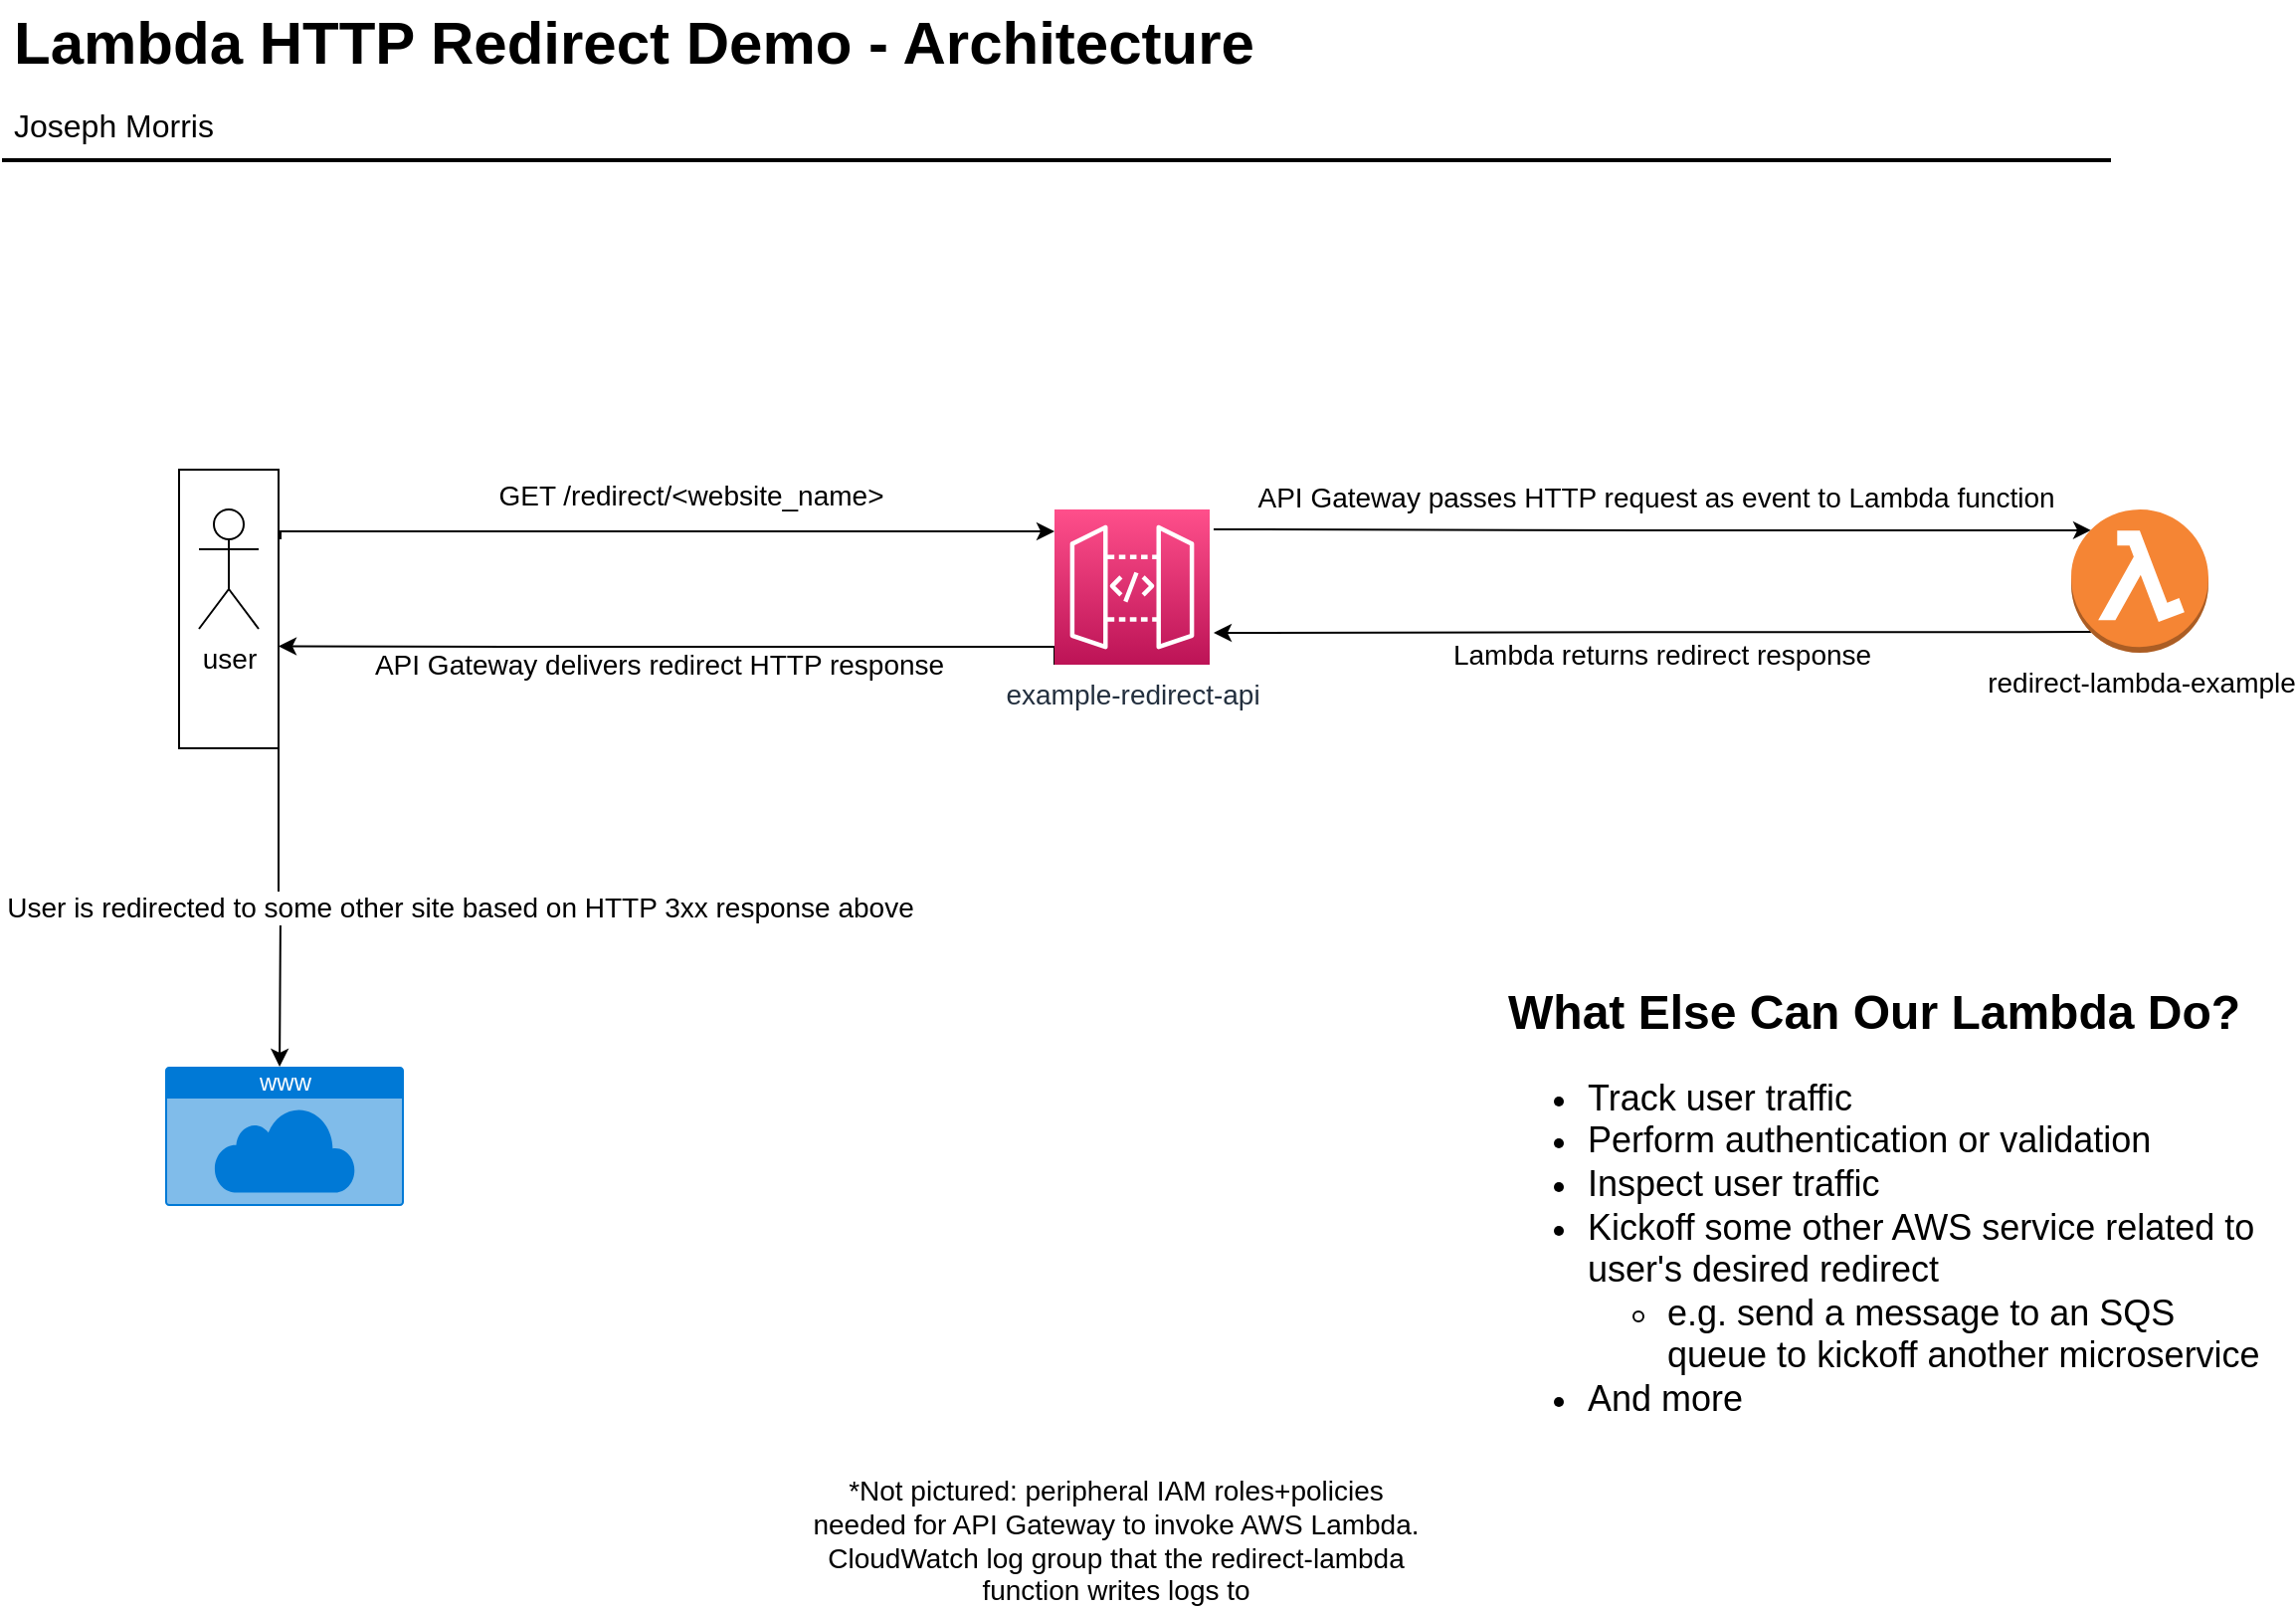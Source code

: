 <mxfile version="15.5.4" type="device"><diagram id="Ht1M8jgEwFfnCIfOTk4-" name="Page-1"><mxGraphModel dx="1673" dy="829" grid="1" gridSize="10" guides="1" tooltips="1" connect="1" arrows="1" fold="1" page="1" pageScale="1" pageWidth="1169" pageHeight="827" math="0" shadow="0"><root><mxCell id="0"/><mxCell id="1" parent="0"/><mxCell id="yhZvTM8VlQhfIVQSHp2Z-19" style="edgeStyle=orthogonalEdgeStyle;rounded=0;orthogonalLoop=1;jettySize=auto;html=1;exitX=1;exitY=1;exitDx=0;exitDy=0;" edge="1" parent="1" source="yhZvTM8VlQhfIVQSHp2Z-12"><mxGeometry relative="1" as="geometry"><mxPoint x="149.529" y="547" as="targetPoint"/></mxGeometry></mxCell><mxCell id="yhZvTM8VlQhfIVQSHp2Z-12" value="" style="rounded=0;whiteSpace=wrap;html=1;" vertex="1" parent="1"><mxGeometry x="99" y="247" width="50" height="140" as="geometry"/></mxCell><mxCell id="-QjtrjUzRDEMRZ5MF8oH-47" value="Lambda HTTP Redirect Demo - Architecture" style="text;html=1;resizable=0;points=[];autosize=1;align=left;verticalAlign=top;spacingTop=-4;fontSize=30;fontStyle=1" parent="1" vertex="1"><mxGeometry x="14" y="11.5" width="640" height="40" as="geometry"/></mxCell><mxCell id="-QjtrjUzRDEMRZ5MF8oH-48" value="Joseph Morris" style="text;html=1;resizable=0;points=[];autosize=1;align=left;verticalAlign=top;spacingTop=-4;fontSize=16;" parent="1" vertex="1"><mxGeometry x="14" y="61.5" width="120" height="20" as="geometry"/></mxCell><mxCell id="SCVMTBWpLvtzJIhz15lM-1" value="" style="line;strokeWidth=2;html=1;fontSize=14;" parent="1" vertex="1"><mxGeometry x="10" y="86.5" width="1060" height="10" as="geometry"/></mxCell><mxCell id="yhZvTM8VlQhfIVQSHp2Z-5" style="edgeStyle=orthogonalEdgeStyle;rounded=0;orthogonalLoop=1;jettySize=auto;html=1;exitX=1;exitY=0.25;exitDx=0;exitDy=0;entryX=0;entryY=0.141;entryDx=0;entryDy=0;entryPerimeter=0;fontSize=14;" edge="1" parent="1" target="yhZvTM8VlQhfIVQSHp2Z-3"><mxGeometry relative="1" as="geometry"><mxPoint x="150" y="282" as="sourcePoint"/><mxPoint x="530" y="278" as="targetPoint"/><Array as="points"><mxPoint x="150" y="278"/></Array></mxGeometry></mxCell><mxCell id="yhZvTM8VlQhfIVQSHp2Z-6" value="GET /redirect/&amp;lt;website_name&amp;gt;" style="edgeLabel;html=1;align=center;verticalAlign=middle;resizable=0;points=[];fontSize=14;" vertex="1" connectable="0" parent="yhZvTM8VlQhfIVQSHp2Z-5"><mxGeometry x="0.157" y="-1" relative="1" as="geometry"><mxPoint x="-18" y="-19" as="offset"/></mxGeometry></mxCell><mxCell id="yhZvTM8VlQhfIVQSHp2Z-1" value="user" style="shape=umlActor;verticalLabelPosition=bottom;verticalAlign=top;html=1;outlineConnect=0;fontSize=14;" vertex="1" parent="1"><mxGeometry x="109" y="267" width="30" height="60" as="geometry"/></mxCell><mxCell id="yhZvTM8VlQhfIVQSHp2Z-7" style="edgeStyle=orthogonalEdgeStyle;rounded=0;orthogonalLoop=1;jettySize=auto;html=1;entryX=0.145;entryY=0.145;entryDx=0;entryDy=0;entryPerimeter=0;fontSize=14;" edge="1" parent="1" target="yhZvTM8VlQhfIVQSHp2Z-4"><mxGeometry relative="1" as="geometry"><mxPoint x="619" y="277" as="sourcePoint"/></mxGeometry></mxCell><mxCell id="yhZvTM8VlQhfIVQSHp2Z-8" value="API Gateway passes HTTP request as event to Lambda function" style="edgeLabel;html=1;align=center;verticalAlign=middle;resizable=0;points=[];fontSize=14;" vertex="1" connectable="0" parent="yhZvTM8VlQhfIVQSHp2Z-7"><mxGeometry x="0.15" relative="1" as="geometry"><mxPoint x="-32" y="-17" as="offset"/></mxGeometry></mxCell><mxCell id="yhZvTM8VlQhfIVQSHp2Z-15" style="edgeStyle=orthogonalEdgeStyle;rounded=0;orthogonalLoop=1;jettySize=auto;html=1;exitX=0;exitY=1;exitDx=0;exitDy=0;exitPerimeter=0;entryX=1;entryY=0.634;entryDx=0;entryDy=0;entryPerimeter=0;fontSize=14;" edge="1" parent="1" source="yhZvTM8VlQhfIVQSHp2Z-3" target="yhZvTM8VlQhfIVQSHp2Z-12"><mxGeometry relative="1" as="geometry"><Array as="points"><mxPoint x="269" y="336"/><mxPoint x="269" y="336"/></Array></mxGeometry></mxCell><mxCell id="yhZvTM8VlQhfIVQSHp2Z-18" value="API Gateway delivers redirect HTTP response" style="edgeLabel;html=1;align=center;verticalAlign=middle;resizable=0;points=[];fontSize=14;" vertex="1" connectable="0" parent="yhZvTM8VlQhfIVQSHp2Z-15"><mxGeometry x="0.177" y="-3" relative="1" as="geometry"><mxPoint x="27" y="12" as="offset"/></mxGeometry></mxCell><mxCell id="yhZvTM8VlQhfIVQSHp2Z-3" value="example-redirect-api" style="sketch=0;points=[[0,0,0],[0.25,0,0],[0.5,0,0],[0.75,0,0],[1,0,0],[0,1,0],[0.25,1,0],[0.5,1,0],[0.75,1,0],[1,1,0],[0,0.25,0],[0,0.5,0],[0,0.75,0],[1,0.25,0],[1,0.5,0],[1,0.75,0]];outlineConnect=0;fontColor=#232F3E;gradientColor=#FF4F8B;gradientDirection=north;fillColor=#BC1356;strokeColor=#ffffff;dashed=0;verticalLabelPosition=bottom;verticalAlign=top;align=center;html=1;fontSize=14;fontStyle=0;aspect=fixed;shape=mxgraph.aws4.resourceIcon;resIcon=mxgraph.aws4.api_gateway;" vertex="1" parent="1"><mxGeometry x="539" y="267" width="78" height="78" as="geometry"/></mxCell><mxCell id="yhZvTM8VlQhfIVQSHp2Z-16" style="edgeStyle=orthogonalEdgeStyle;rounded=0;orthogonalLoop=1;jettySize=auto;html=1;exitX=0.145;exitY=0.855;exitDx=0;exitDy=0;exitPerimeter=0;fontSize=14;" edge="1" parent="1" source="yhZvTM8VlQhfIVQSHp2Z-4"><mxGeometry relative="1" as="geometry"><mxPoint x="619" y="329" as="targetPoint"/><mxPoint x="917.005" y="328.56" as="sourcePoint"/></mxGeometry></mxCell><mxCell id="yhZvTM8VlQhfIVQSHp2Z-17" value="Lambda returns redirect response" style="edgeLabel;html=1;align=center;verticalAlign=middle;resizable=0;points=[];fontSize=14;" vertex="1" connectable="0" parent="yhZvTM8VlQhfIVQSHp2Z-16"><mxGeometry x="0.207" y="4" relative="1" as="geometry"><mxPoint x="49" y="6" as="offset"/></mxGeometry></mxCell><mxCell id="yhZvTM8VlQhfIVQSHp2Z-4" value="redirect-lambda-example" style="outlineConnect=0;dashed=0;verticalLabelPosition=bottom;verticalAlign=top;align=center;html=1;shape=mxgraph.aws3.lambda_function;fillColor=#F58534;gradientColor=none;fontSize=14;" vertex="1" parent="1"><mxGeometry x="1050" y="267" width="69" height="72" as="geometry"/></mxCell><mxCell id="yhZvTM8VlQhfIVQSHp2Z-20" value="User is redirected to some other site based on HTTP 3xx response above" style="edgeLabel;html=1;align=center;verticalAlign=middle;resizable=0;points=[];fontSize=14;" vertex="1" connectable="0" parent="1"><mxGeometry x="239.996" y="466.999" as="geometry"/></mxCell><mxCell id="yhZvTM8VlQhfIVQSHp2Z-21" value="www" style="html=1;strokeColor=none;fillColor=#0079D6;labelPosition=center;verticalLabelPosition=middle;verticalAlign=top;align=center;fontSize=12;outlineConnect=0;spacingTop=-6;fontColor=#FFFFFF;sketch=0;shape=mxgraph.sitemap.cloud;" vertex="1" parent="1"><mxGeometry x="92" y="547" width="120" height="70" as="geometry"/></mxCell><mxCell id="yhZvTM8VlQhfIVQSHp2Z-23" value="&lt;h1&gt;What Else Can Our Lambda Do?&lt;/h1&gt;&lt;p style=&quot;font-size: 18px&quot;&gt;&lt;/p&gt;&lt;ul style=&quot;font-size: 18px&quot;&gt;&lt;li&gt;Track user traffic&lt;/li&gt;&lt;li&gt;Perform authentication or validation&lt;/li&gt;&lt;li&gt;Inspect user traffic&lt;/li&gt;&lt;li&gt;Kickoff some other AWS service related to user's desired redirect&amp;nbsp;&lt;/li&gt;&lt;ul&gt;&lt;li&gt;e.g. send a message to an SQS queue to kickoff another microservice&lt;br&gt;&lt;/li&gt;&lt;/ul&gt;&lt;li&gt;And more&lt;/li&gt;&lt;/ul&gt;&lt;p&gt;&lt;/p&gt;" style="text;html=1;strokeColor=none;fillColor=none;spacing=5;spacingTop=-20;whiteSpace=wrap;overflow=hidden;rounded=0;align=left;" vertex="1" parent="1"><mxGeometry x="761.5" y="500" width="390" height="263" as="geometry"/></mxCell><mxCell id="yhZvTM8VlQhfIVQSHp2Z-24" value="*Not pictured: peripheral IAM roles+policies needed for API Gateway to invoke AWS Lambda. CloudWatch log group that the redirect-lambda function writes logs to" style="text;html=1;strokeColor=none;fillColor=none;align=center;verticalAlign=middle;whiteSpace=wrap;rounded=0;fontSize=14;" vertex="1" parent="1"><mxGeometry x="410" y="770" width="320" height="30" as="geometry"/></mxCell></root></mxGraphModel></diagram></mxfile>